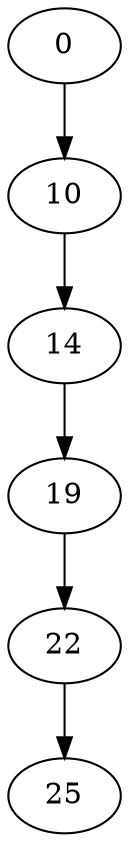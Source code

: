 digraph tree
{
	size="7.5,10"; 
	ratio=auto;
	node [fixedsize=false]; 
	nodesep=0.1;
	0 [label="0"];
	1 [label="10"];
	0 -> { 1; };
	1 [label="10"];
	2 [label="14"];
	1 -> { 2; };
	2 [label="14"];
	3 [label="19"];
	2 -> { 3; };
	3 [label="19"];
	4 [label="22"];
	3 -> { 4; };
	4 [label="22"];
	5 [label="25"];
	4 -> { 5; };
	5 [label="25"];
}
